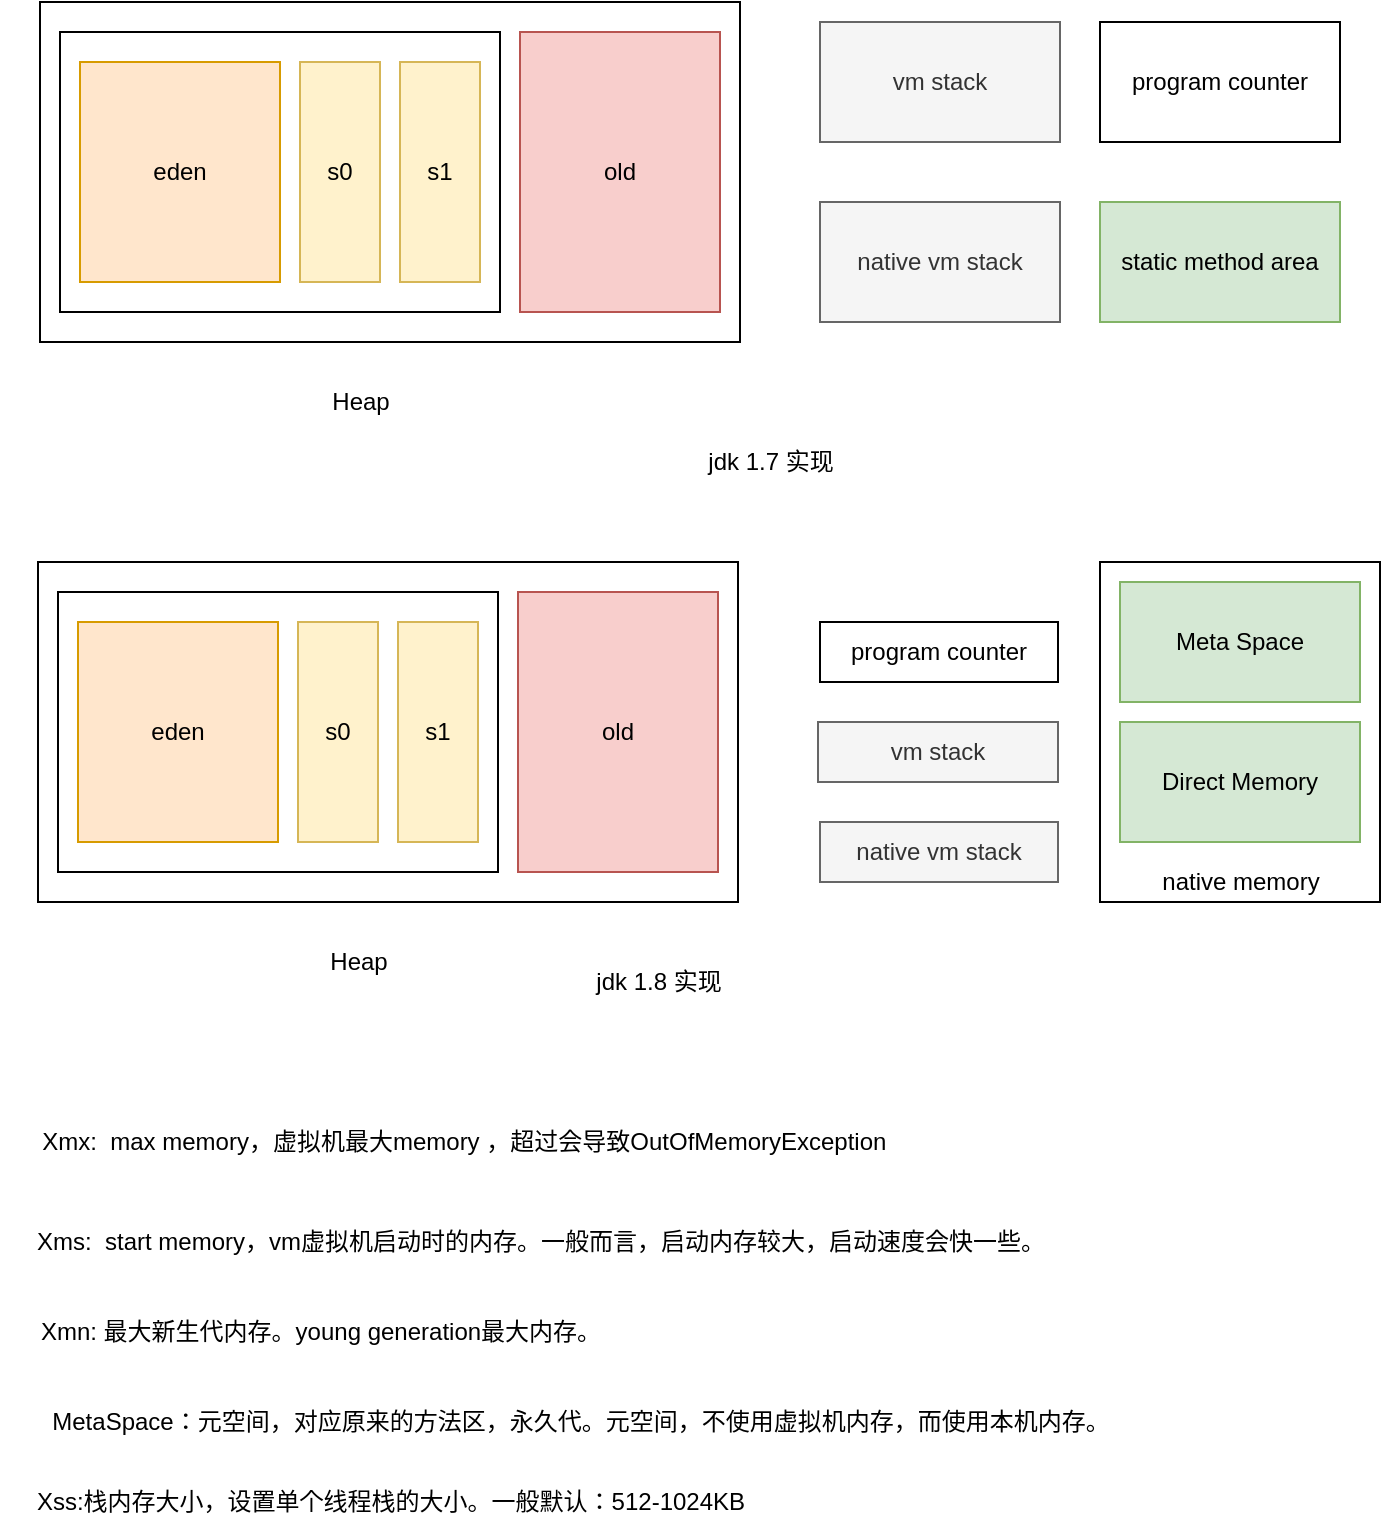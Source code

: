 <mxfile version="14.6.13" type="device"><diagram id="oOuSASnHtS7bNKV2lAlr" name="第 1 页"><mxGraphModel dx="946" dy="779" grid="1" gridSize="10" guides="1" tooltips="1" connect="1" arrows="1" fold="1" page="1" pageScale="1" pageWidth="827" pageHeight="1169" math="0" shadow="0"><root><mxCell id="0"/><mxCell id="1" parent="0"/><mxCell id="y3RW20zcuUNTtcGJoYEw-32" value="" style="rounded=0;whiteSpace=wrap;html=1;" vertex="1" parent="1"><mxGeometry x="620" y="490" width="140" height="170" as="geometry"/></mxCell><mxCell id="y3RW20zcuUNTtcGJoYEw-1" value="" style="rounded=0;whiteSpace=wrap;html=1;" vertex="1" parent="1"><mxGeometry x="90" y="210" width="350" height="170" as="geometry"/></mxCell><mxCell id="y3RW20zcuUNTtcGJoYEw-2" value="vm stack" style="rounded=0;whiteSpace=wrap;html=1;fillColor=#f5f5f5;strokeColor=#666666;fontColor=#333333;" vertex="1" parent="1"><mxGeometry x="480" y="220" width="120" height="60" as="geometry"/></mxCell><mxCell id="y3RW20zcuUNTtcGJoYEw-3" value="native vm stack" style="rounded=0;whiteSpace=wrap;html=1;fillColor=#f5f5f5;strokeColor=#666666;fontColor=#333333;" vertex="1" parent="1"><mxGeometry x="480" y="310" width="120" height="60" as="geometry"/></mxCell><mxCell id="y3RW20zcuUNTtcGJoYEw-4" value="program counter" style="rounded=0;whiteSpace=wrap;html=1;" vertex="1" parent="1"><mxGeometry x="620" y="220" width="120" height="60" as="geometry"/></mxCell><mxCell id="y3RW20zcuUNTtcGJoYEw-5" value="static method area" style="rounded=0;whiteSpace=wrap;html=1;fillColor=#d5e8d4;strokeColor=#82b366;" vertex="1" parent="1"><mxGeometry x="620" y="310" width="120" height="60" as="geometry"/></mxCell><mxCell id="y3RW20zcuUNTtcGJoYEw-6" value="&amp;nbsp; &amp;nbsp; Xmx:&amp;nbsp; max memory，虚拟机最大memory ，超过会导致OutOfMemoryException&lt;br&gt;" style="text;html=1;align=center;verticalAlign=middle;resizable=0;points=[];autosize=1;strokeColor=none;" vertex="1" parent="1"><mxGeometry x="70" y="770" width="450" height="20" as="geometry"/></mxCell><mxCell id="y3RW20zcuUNTtcGJoYEw-7" value="Xms:&amp;nbsp; start memory，vm虚拟机启动时的内存。一般而言，启动内存较大，启动速度会快一些。" style="text;html=1;align=center;verticalAlign=middle;resizable=0;points=[];autosize=1;strokeColor=none;" vertex="1" parent="1"><mxGeometry x="80" y="820" width="520" height="20" as="geometry"/></mxCell><mxCell id="y3RW20zcuUNTtcGJoYEw-8" value="Xmn: 最大新生代内存。young generation最大内存。" style="text;html=1;align=center;verticalAlign=middle;resizable=0;points=[];autosize=1;strokeColor=none;" vertex="1" parent="1"><mxGeometry x="80" y="864.5" width="300" height="20" as="geometry"/></mxCell><mxCell id="y3RW20zcuUNTtcGJoYEw-9" value="" style="rounded=0;whiteSpace=wrap;html=1;" vertex="1" parent="1"><mxGeometry x="100" y="225" width="220" height="140" as="geometry"/></mxCell><mxCell id="y3RW20zcuUNTtcGJoYEw-11" value="old" style="rounded=0;whiteSpace=wrap;html=1;fillColor=#f8cecc;strokeColor=#b85450;" vertex="1" parent="1"><mxGeometry x="330" y="225" width="100" height="140" as="geometry"/></mxCell><mxCell id="y3RW20zcuUNTtcGJoYEw-12" value="eden" style="rounded=0;whiteSpace=wrap;html=1;fillColor=#ffe6cc;strokeColor=#d79b00;" vertex="1" parent="1"><mxGeometry x="110" y="240" width="100" height="110" as="geometry"/></mxCell><mxCell id="y3RW20zcuUNTtcGJoYEw-13" value="s0" style="rounded=0;whiteSpace=wrap;html=1;fillColor=#fff2cc;strokeColor=#d6b656;" vertex="1" parent="1"><mxGeometry x="220" y="240" width="40" height="110" as="geometry"/></mxCell><mxCell id="y3RW20zcuUNTtcGJoYEw-14" value="s1" style="rounded=0;whiteSpace=wrap;html=1;fillColor=#fff2cc;strokeColor=#d6b656;" vertex="1" parent="1"><mxGeometry x="270" y="240" width="40" height="110" as="geometry"/></mxCell><mxCell id="y3RW20zcuUNTtcGJoYEw-15" value="Heap" style="text;html=1;align=center;verticalAlign=middle;resizable=0;points=[];autosize=1;strokeColor=none;" vertex="1" parent="1"><mxGeometry x="230" y="400" width="40" height="20" as="geometry"/></mxCell><mxCell id="y3RW20zcuUNTtcGJoYEw-16" value="MetaSpace：元空间，对应原来的方法区，永久代。元空间，不使用虚拟机内存，而使用本机内存。" style="text;html=1;align=center;verticalAlign=middle;resizable=0;points=[];autosize=1;strokeColor=none;" vertex="1" parent="1"><mxGeometry x="90" y="910" width="540" height="20" as="geometry"/></mxCell><mxCell id="y3RW20zcuUNTtcGJoYEw-17" value="jdk 1.7 实现" style="text;html=1;align=center;verticalAlign=middle;resizable=0;points=[];autosize=1;strokeColor=none;" vertex="1" parent="1"><mxGeometry x="415" y="430" width="80" height="20" as="geometry"/></mxCell><mxCell id="y3RW20zcuUNTtcGJoYEw-18" value="Xss:栈内存大小，设置单个线程栈的大小。一般默认：512-1024KB" style="text;html=1;align=center;verticalAlign=middle;resizable=0;points=[];autosize=1;strokeColor=none;" vertex="1" parent="1"><mxGeometry x="80" y="950" width="370" height="20" as="geometry"/></mxCell><mxCell id="y3RW20zcuUNTtcGJoYEw-19" value="" style="rounded=0;whiteSpace=wrap;html=1;" vertex="1" parent="1"><mxGeometry x="89" y="490" width="350" height="170" as="geometry"/></mxCell><mxCell id="y3RW20zcuUNTtcGJoYEw-20" value="vm stack" style="rounded=0;whiteSpace=wrap;html=1;fillColor=#f5f5f5;strokeColor=#666666;fontColor=#333333;" vertex="1" parent="1"><mxGeometry x="479" y="570" width="120" height="30" as="geometry"/></mxCell><mxCell id="y3RW20zcuUNTtcGJoYEw-21" value="native vm stack" style="rounded=0;whiteSpace=wrap;html=1;fillColor=#f5f5f5;strokeColor=#666666;fontColor=#333333;" vertex="1" parent="1"><mxGeometry x="480" y="620" width="119" height="30" as="geometry"/></mxCell><mxCell id="y3RW20zcuUNTtcGJoYEw-22" value="program counter" style="rounded=0;whiteSpace=wrap;html=1;" vertex="1" parent="1"><mxGeometry x="480" y="520" width="119" height="30" as="geometry"/></mxCell><mxCell id="y3RW20zcuUNTtcGJoYEw-23" value="Meta Space" style="rounded=0;whiteSpace=wrap;html=1;fillColor=#d5e8d4;strokeColor=#82b366;" vertex="1" parent="1"><mxGeometry x="630" y="500" width="120" height="60" as="geometry"/></mxCell><mxCell id="y3RW20zcuUNTtcGJoYEw-24" value="" style="rounded=0;whiteSpace=wrap;html=1;" vertex="1" parent="1"><mxGeometry x="99" y="505" width="220" height="140" as="geometry"/></mxCell><mxCell id="y3RW20zcuUNTtcGJoYEw-25" value="old" style="rounded=0;whiteSpace=wrap;html=1;fillColor=#f8cecc;strokeColor=#b85450;" vertex="1" parent="1"><mxGeometry x="329" y="505" width="100" height="140" as="geometry"/></mxCell><mxCell id="y3RW20zcuUNTtcGJoYEw-26" value="eden" style="rounded=0;whiteSpace=wrap;html=1;fillColor=#ffe6cc;strokeColor=#d79b00;" vertex="1" parent="1"><mxGeometry x="109" y="520" width="100" height="110" as="geometry"/></mxCell><mxCell id="y3RW20zcuUNTtcGJoYEw-27" value="s0" style="rounded=0;whiteSpace=wrap;html=1;fillColor=#fff2cc;strokeColor=#d6b656;" vertex="1" parent="1"><mxGeometry x="219" y="520" width="40" height="110" as="geometry"/></mxCell><mxCell id="y3RW20zcuUNTtcGJoYEw-28" value="s1" style="rounded=0;whiteSpace=wrap;html=1;fillColor=#fff2cc;strokeColor=#d6b656;" vertex="1" parent="1"><mxGeometry x="269" y="520" width="40" height="110" as="geometry"/></mxCell><mxCell id="y3RW20zcuUNTtcGJoYEw-29" value="Heap" style="text;html=1;align=center;verticalAlign=middle;resizable=0;points=[];autosize=1;strokeColor=none;" vertex="1" parent="1"><mxGeometry x="229" y="680" width="40" height="20" as="geometry"/></mxCell><mxCell id="y3RW20zcuUNTtcGJoYEw-30" value="jdk 1.8 实现" style="text;html=1;align=center;verticalAlign=middle;resizable=0;points=[];autosize=1;strokeColor=none;" vertex="1" parent="1"><mxGeometry x="359" y="690" width="80" height="20" as="geometry"/></mxCell><mxCell id="y3RW20zcuUNTtcGJoYEw-31" value="Direct Memory" style="rounded=0;whiteSpace=wrap;html=1;fillColor=#d5e8d4;strokeColor=#82b366;" vertex="1" parent="1"><mxGeometry x="630" y="570" width="120" height="60" as="geometry"/></mxCell><mxCell id="y3RW20zcuUNTtcGJoYEw-33" value="native memory" style="text;html=1;align=center;verticalAlign=middle;resizable=0;points=[];autosize=1;strokeColor=none;" vertex="1" parent="1"><mxGeometry x="645" y="640" width="90" height="20" as="geometry"/></mxCell></root></mxGraphModel></diagram></mxfile>